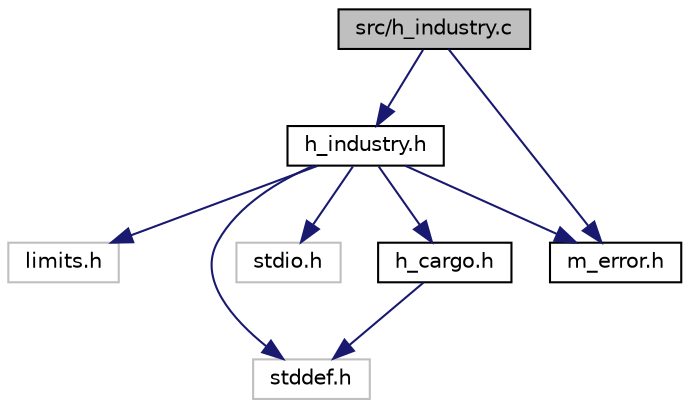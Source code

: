 digraph "src/h_industry.c"
{
 // LATEX_PDF_SIZE
  edge [fontname="Helvetica",fontsize="10",labelfontname="Helvetica",labelfontsize="10"];
  node [fontname="Helvetica",fontsize="10",shape=record];
  Node1 [label="src/h_industry.c",height=0.2,width=0.4,color="black", fillcolor="grey75", style="filled", fontcolor="black",tooltip="Industry logic."];
  Node1 -> Node2 [color="midnightblue",fontsize="10",style="solid",fontname="Helvetica"];
  Node2 [label="h_industry.h",height=0.2,width=0.4,color="black", fillcolor="white", style="filled",URL="$h__industry_8h.html",tooltip="Industries."];
  Node2 -> Node3 [color="midnightblue",fontsize="10",style="solid",fontname="Helvetica"];
  Node3 [label="limits.h",height=0.2,width=0.4,color="grey75", fillcolor="white", style="filled",tooltip=" "];
  Node2 -> Node4 [color="midnightblue",fontsize="10",style="solid",fontname="Helvetica"];
  Node4 [label="stddef.h",height=0.2,width=0.4,color="grey75", fillcolor="white", style="filled",tooltip=" "];
  Node2 -> Node5 [color="midnightblue",fontsize="10",style="solid",fontname="Helvetica"];
  Node5 [label="stdio.h",height=0.2,width=0.4,color="grey75", fillcolor="white", style="filled",tooltip=" "];
  Node2 -> Node6 [color="midnightblue",fontsize="10",style="solid",fontname="Helvetica"];
  Node6 [label="m_error.h",height=0.2,width=0.4,color="black", fillcolor="white", style="filled",URL="$m__error_8h.html",tooltip="Error handling and signal propagation."];
  Node2 -> Node7 [color="midnightblue",fontsize="10",style="solid",fontname="Helvetica"];
  Node7 [label="h_cargo.h",height=0.2,width=0.4,color="black", fillcolor="white", style="filled",URL="$h__cargo_8h.html",tooltip="Cargo."];
  Node7 -> Node4 [color="midnightblue",fontsize="10",style="solid",fontname="Helvetica"];
  Node1 -> Node6 [color="midnightblue",fontsize="10",style="solid",fontname="Helvetica"];
}
